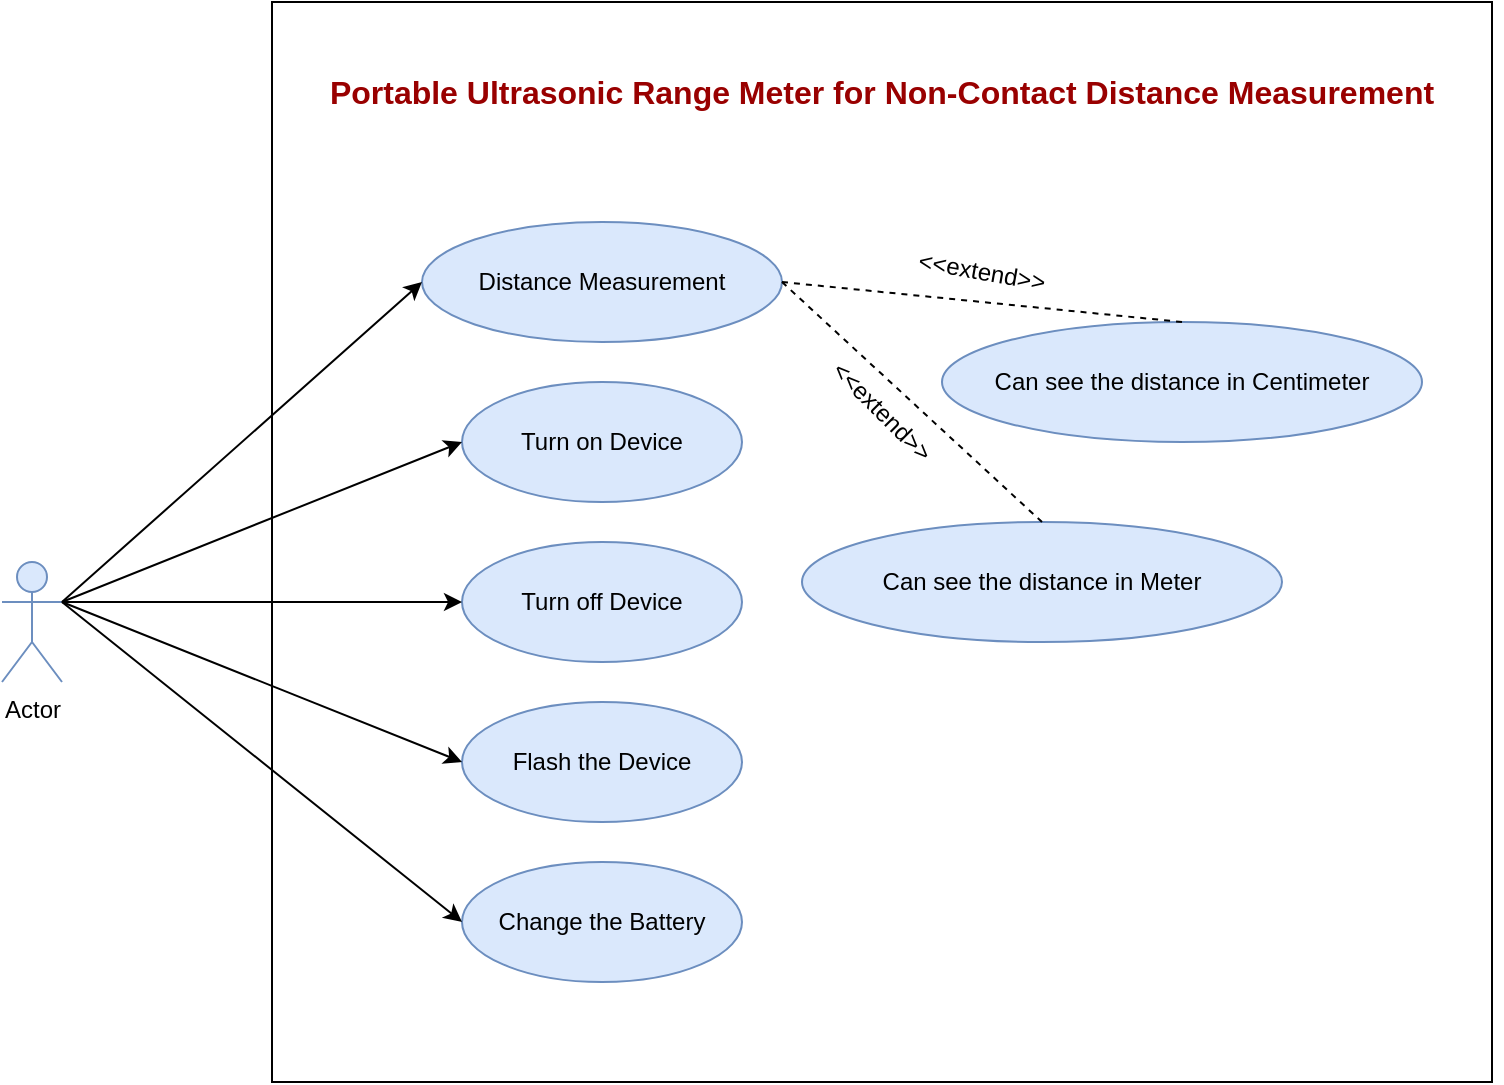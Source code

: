 <mxfile version="23.1.5" type="device">
  <diagram name="Page-1" id="uCOmJcvVAOK0WVIX3gkm">
    <mxGraphModel dx="1195" dy="615" grid="1" gridSize="10" guides="1" tooltips="1" connect="1" arrows="1" fold="1" page="1" pageScale="1" pageWidth="827" pageHeight="1169" math="0" shadow="0">
      <root>
        <mxCell id="0" />
        <mxCell id="1" parent="0" />
        <mxCell id="iqFMaKtD4wW0Piwt9p-v-1" value="Actor" style="shape=umlActor;verticalLabelPosition=bottom;verticalAlign=top;html=1;outlineConnect=0;fillColor=#dae8fc;strokeColor=#6c8ebf;" parent="1" vertex="1">
          <mxGeometry x="50" y="290" width="30" height="60" as="geometry" />
        </mxCell>
        <mxCell id="iqFMaKtD4wW0Piwt9p-v-2" value="Distance Measurement" style="ellipse;whiteSpace=wrap;html=1;fillColor=#dae8fc;strokeColor=#6c8ebf;" parent="1" vertex="1">
          <mxGeometry x="260" y="120" width="180" height="60" as="geometry" />
        </mxCell>
        <mxCell id="iqFMaKtD4wW0Piwt9p-v-4" value="&lt;div&gt;Can see the distance in Centimeter&lt;/div&gt;" style="ellipse;whiteSpace=wrap;html=1;fillColor=#dae8fc;strokeColor=#6c8ebf;" parent="1" vertex="1">
          <mxGeometry x="520" y="170" width="240" height="60" as="geometry" />
        </mxCell>
        <mxCell id="iqFMaKtD4wW0Piwt9p-v-5" value="&lt;div&gt;Can see the distance in&amp;nbsp;&lt;span style=&quot;background-color: initial;&quot;&gt;Meter&lt;/span&gt;&lt;/div&gt;" style="ellipse;whiteSpace=wrap;html=1;fillColor=#dae8fc;strokeColor=#6c8ebf;" parent="1" vertex="1">
          <mxGeometry x="450" y="270" width="240" height="60" as="geometry" />
        </mxCell>
        <mxCell id="iqFMaKtD4wW0Piwt9p-v-6" value="&lt;div&gt;Turn on Device&lt;/div&gt;" style="ellipse;whiteSpace=wrap;html=1;fillColor=#dae8fc;strokeColor=#6c8ebf;" parent="1" vertex="1">
          <mxGeometry x="280" y="200" width="140" height="60" as="geometry" />
        </mxCell>
        <mxCell id="iqFMaKtD4wW0Piwt9p-v-7" value="&lt;div&gt;Turn off Device&lt;/div&gt;" style="ellipse;whiteSpace=wrap;html=1;fillColor=#dae8fc;strokeColor=#6c8ebf;" parent="1" vertex="1">
          <mxGeometry x="280" y="280" width="140" height="60" as="geometry" />
        </mxCell>
        <mxCell id="iqFMaKtD4wW0Piwt9p-v-8" value="&lt;div&gt;Flash the Device&lt;/div&gt;" style="ellipse;whiteSpace=wrap;html=1;fillColor=#dae8fc;strokeColor=#6c8ebf;" parent="1" vertex="1">
          <mxGeometry x="280" y="360" width="140" height="60" as="geometry" />
        </mxCell>
        <mxCell id="iqFMaKtD4wW0Piwt9p-v-9" value="Change the Battery" style="ellipse;whiteSpace=wrap;html=1;fillColor=#dae8fc;strokeColor=#6c8ebf;" parent="1" vertex="1">
          <mxGeometry x="280" y="440" width="140" height="60" as="geometry" />
        </mxCell>
        <mxCell id="iqFMaKtD4wW0Piwt9p-v-13" value="" style="endArrow=none;dashed=1;html=1;rounded=0;entryX=0.5;entryY=0;entryDx=0;entryDy=0;exitX=1;exitY=0.5;exitDx=0;exitDy=0;" parent="1" source="iqFMaKtD4wW0Piwt9p-v-2" target="iqFMaKtD4wW0Piwt9p-v-4" edge="1">
          <mxGeometry width="50" height="50" relative="1" as="geometry">
            <mxPoint x="390" y="270" as="sourcePoint" />
            <mxPoint x="440" y="220" as="targetPoint" />
          </mxGeometry>
        </mxCell>
        <mxCell id="iqFMaKtD4wW0Piwt9p-v-15" value="" style="endArrow=none;dashed=1;html=1;rounded=0;entryX=0.5;entryY=0;entryDx=0;entryDy=0;exitX=1;exitY=0.5;exitDx=0;exitDy=0;" parent="1" source="iqFMaKtD4wW0Piwt9p-v-2" target="iqFMaKtD4wW0Piwt9p-v-5" edge="1">
          <mxGeometry width="50" height="50" relative="1" as="geometry">
            <mxPoint x="390" y="270" as="sourcePoint" />
            <mxPoint x="440" y="220" as="targetPoint" />
          </mxGeometry>
        </mxCell>
        <mxCell id="iqFMaKtD4wW0Piwt9p-v-16" value="&amp;lt;&amp;lt;extend&amp;gt;&amp;gt;" style="text;html=1;align=center;verticalAlign=middle;whiteSpace=wrap;rounded=0;rotation=10;" parent="1" vertex="1">
          <mxGeometry x="510" y="130" width="60" height="30" as="geometry" />
        </mxCell>
        <mxCell id="iqFMaKtD4wW0Piwt9p-v-17" value="&amp;lt;&amp;lt;extend&amp;gt;&amp;gt;" style="text;html=1;align=center;verticalAlign=middle;whiteSpace=wrap;rounded=0;rotation=45;" parent="1" vertex="1">
          <mxGeometry x="460" y="200" width="60" height="30" as="geometry" />
        </mxCell>
        <mxCell id="iqFMaKtD4wW0Piwt9p-v-21" value="" style="endArrow=classic;html=1;rounded=0;entryX=0;entryY=0.5;entryDx=0;entryDy=0;exitX=1;exitY=0.333;exitDx=0;exitDy=0;exitPerimeter=0;" parent="1" source="iqFMaKtD4wW0Piwt9p-v-1" target="iqFMaKtD4wW0Piwt9p-v-2" edge="1">
          <mxGeometry width="50" height="50" relative="1" as="geometry">
            <mxPoint x="390" y="320" as="sourcePoint" />
            <mxPoint x="440" y="270" as="targetPoint" />
          </mxGeometry>
        </mxCell>
        <mxCell id="iqFMaKtD4wW0Piwt9p-v-22" value="" style="endArrow=classic;html=1;rounded=0;entryX=0;entryY=0.5;entryDx=0;entryDy=0;exitX=1;exitY=0.333;exitDx=0;exitDy=0;exitPerimeter=0;" parent="1" source="iqFMaKtD4wW0Piwt9p-v-1" target="iqFMaKtD4wW0Piwt9p-v-6" edge="1">
          <mxGeometry width="50" height="50" relative="1" as="geometry">
            <mxPoint x="390" y="320" as="sourcePoint" />
            <mxPoint x="440" y="270" as="targetPoint" />
          </mxGeometry>
        </mxCell>
        <mxCell id="iqFMaKtD4wW0Piwt9p-v-23" value="" style="endArrow=classic;html=1;rounded=0;entryX=0;entryY=0.5;entryDx=0;entryDy=0;exitX=1;exitY=0.333;exitDx=0;exitDy=0;exitPerimeter=0;" parent="1" source="iqFMaKtD4wW0Piwt9p-v-1" target="iqFMaKtD4wW0Piwt9p-v-7" edge="1">
          <mxGeometry width="50" height="50" relative="1" as="geometry">
            <mxPoint x="390" y="390" as="sourcePoint" />
            <mxPoint x="440" y="340" as="targetPoint" />
          </mxGeometry>
        </mxCell>
        <mxCell id="iqFMaKtD4wW0Piwt9p-v-24" value="" style="endArrow=classic;html=1;rounded=0;entryX=0;entryY=0.5;entryDx=0;entryDy=0;exitX=1;exitY=0.333;exitDx=0;exitDy=0;exitPerimeter=0;" parent="1" source="iqFMaKtD4wW0Piwt9p-v-1" target="iqFMaKtD4wW0Piwt9p-v-8" edge="1">
          <mxGeometry width="50" height="50" relative="1" as="geometry">
            <mxPoint x="160" y="300" as="sourcePoint" />
            <mxPoint x="440" y="380" as="targetPoint" />
          </mxGeometry>
        </mxCell>
        <mxCell id="iqFMaKtD4wW0Piwt9p-v-25" value="" style="endArrow=classic;html=1;rounded=0;exitX=1;exitY=0.333;exitDx=0;exitDy=0;exitPerimeter=0;entryX=0;entryY=0.5;entryDx=0;entryDy=0;" parent="1" source="iqFMaKtD4wW0Piwt9p-v-1" target="iqFMaKtD4wW0Piwt9p-v-9" edge="1">
          <mxGeometry width="50" height="50" relative="1" as="geometry">
            <mxPoint x="390" y="450" as="sourcePoint" />
            <mxPoint x="440" y="400" as="targetPoint" />
          </mxGeometry>
        </mxCell>
        <mxCell id="iqFMaKtD4wW0Piwt9p-v-28" value="" style="rounded=0;whiteSpace=wrap;html=1;fillColor=none;" parent="1" vertex="1">
          <mxGeometry x="185" y="10" width="610" height="540" as="geometry" />
        </mxCell>
        <mxCell id="iqFMaKtD4wW0Piwt9p-v-29" value="&lt;font style=&quot;font-size: 16px;&quot; color=&quot;#990000&quot;&gt;&lt;b&gt;Portable Ultrasonic Range Meter for Non-Contact Distance Measurement&lt;/b&gt;&lt;/font&gt;&lt;span style=&quot;font-size: 11pt; line-height: 107%; font-family: Calibri, sans-serif;&quot;&gt;&lt;/span&gt;" style="text;html=1;align=center;verticalAlign=middle;whiteSpace=wrap;rounded=0;fillColor=none;strokeWidth=1;" parent="1" vertex="1">
          <mxGeometry x="180" y="40" width="620" height="30" as="geometry" />
        </mxCell>
      </root>
    </mxGraphModel>
  </diagram>
</mxfile>
